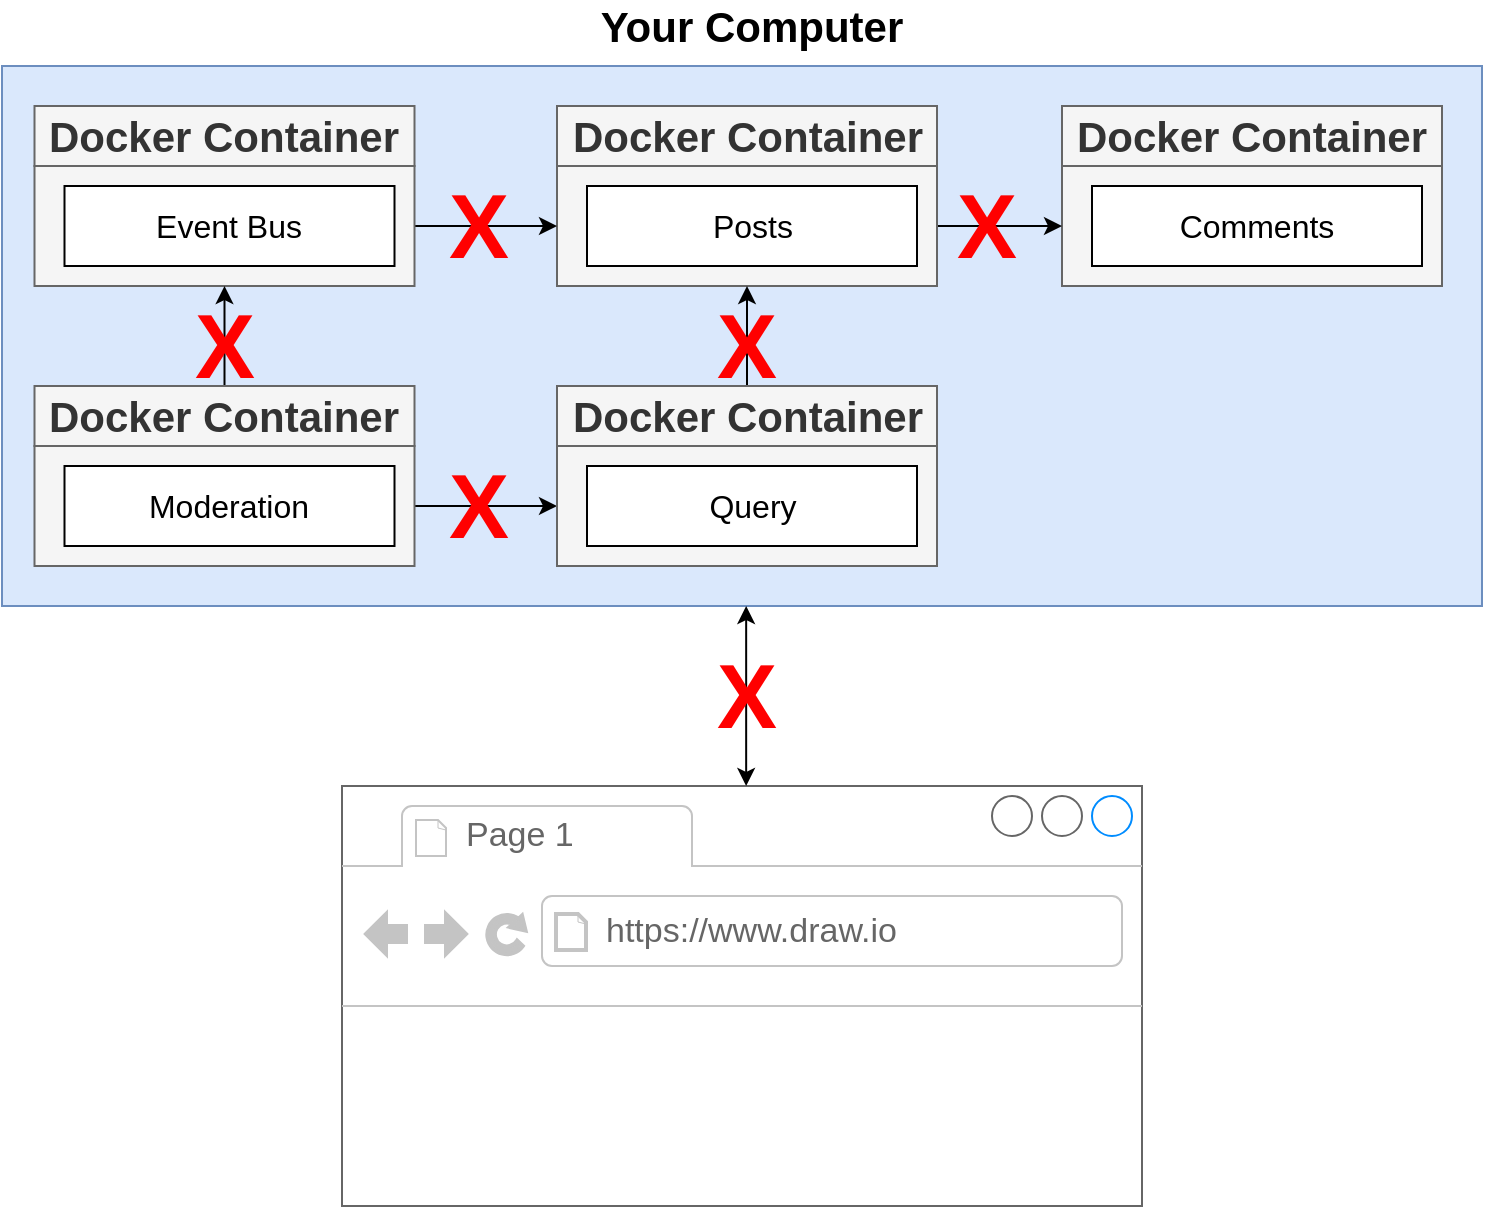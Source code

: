 <mxfile version="12.9.2" type="github" pages="3">
  <diagram id="NF23fbUoGMeVQrpFLriD" name="01 - kube">
    <mxGraphModel dx="1252" dy="616" grid="1" gridSize="10" guides="1" tooltips="1" connect="1" arrows="1" fold="1" page="1" pageScale="1" pageWidth="1920" pageHeight="1200" math="0" shadow="0">
      <root>
        <mxCell id="0" />
        <mxCell id="1" parent="0" />
        <mxCell id="4ypujVCo2vhdKT-TESnu-2" value="" style="rounded=0;whiteSpace=wrap;html=1;fillColor=#dae8fc;strokeColor=#6c8ebf;" vertex="1" parent="1">
          <mxGeometry x="480" y="230" width="740" height="270" as="geometry" />
        </mxCell>
        <mxCell id="4ypujVCo2vhdKT-TESnu-3" value="Your Computer" style="text;html=1;strokeColor=none;fillColor=none;align=center;verticalAlign=middle;whiteSpace=wrap;rounded=0;fontSize=21;fontStyle=1" vertex="1" parent="1">
          <mxGeometry x="736.25" y="200" width="237.5" height="20" as="geometry" />
        </mxCell>
        <mxCell id="4ypujVCo2vhdKT-TESnu-4" value="Docker Container" style="rounded=0;whiteSpace=wrap;html=1;fontSize=21;fontStyle=1;fillColor=#f5f5f5;strokeColor=#666666;fontColor=#333333;" vertex="1" parent="1">
          <mxGeometry x="1010" y="250" width="190" height="30" as="geometry" />
        </mxCell>
        <mxCell id="4ypujVCo2vhdKT-TESnu-5" value="" style="rounded=0;whiteSpace=wrap;html=1;fontSize=21;fontStyle=1;fillColor=#f5f5f5;strokeColor=#666666;fontColor=#333333;" vertex="1" parent="1">
          <mxGeometry x="1010" y="280" width="190" height="60" as="geometry" />
        </mxCell>
        <mxCell id="4ypujVCo2vhdKT-TESnu-6" value="Comments" style="rounded=0;whiteSpace=wrap;html=1;fontSize=16;" vertex="1" parent="1">
          <mxGeometry x="1025" y="290" width="165" height="40" as="geometry" />
        </mxCell>
        <mxCell id="4ypujVCo2vhdKT-TESnu-7" value="Docker Container" style="rounded=0;whiteSpace=wrap;html=1;fontSize=21;fontStyle=1;fillColor=#f5f5f5;strokeColor=#666666;fontColor=#333333;" vertex="1" parent="1">
          <mxGeometry x="757.5" y="250" width="190" height="30" as="geometry" />
        </mxCell>
        <mxCell id="4ypujVCo2vhdKT-TESnu-28" style="edgeStyle=orthogonalEdgeStyle;rounded=0;orthogonalLoop=1;jettySize=auto;html=1;exitX=1;exitY=0.5;exitDx=0;exitDy=0;entryX=0;entryY=0.5;entryDx=0;entryDy=0;fontSize=45;fontColor=#FF0000;" edge="1" parent="1" source="4ypujVCo2vhdKT-TESnu-8" target="4ypujVCo2vhdKT-TESnu-5">
          <mxGeometry relative="1" as="geometry" />
        </mxCell>
        <mxCell id="4ypujVCo2vhdKT-TESnu-8" value="" style="rounded=0;whiteSpace=wrap;html=1;fontSize=21;fontStyle=1;fillColor=#f5f5f5;strokeColor=#666666;fontColor=#333333;" vertex="1" parent="1">
          <mxGeometry x="757.5" y="280" width="190" height="60" as="geometry" />
        </mxCell>
        <mxCell id="4ypujVCo2vhdKT-TESnu-9" value="Posts" style="rounded=0;whiteSpace=wrap;html=1;fontSize=16;" vertex="1" parent="1">
          <mxGeometry x="772.5" y="290" width="165" height="40" as="geometry" />
        </mxCell>
        <mxCell id="4ypujVCo2vhdKT-TESnu-10" value="Docker Container" style="rounded=0;whiteSpace=wrap;html=1;fontSize=21;fontStyle=1;fillColor=#f5f5f5;strokeColor=#666666;fontColor=#333333;" vertex="1" parent="1">
          <mxGeometry x="496.25" y="250" width="190" height="30" as="geometry" />
        </mxCell>
        <mxCell id="4ypujVCo2vhdKT-TESnu-24" style="edgeStyle=orthogonalEdgeStyle;rounded=0;orthogonalLoop=1;jettySize=auto;html=1;exitX=1;exitY=0.5;exitDx=0;exitDy=0;entryX=0;entryY=0.5;entryDx=0;entryDy=0;fontSize=45;fontColor=#FF0000;" edge="1" parent="1" source="4ypujVCo2vhdKT-TESnu-11" target="4ypujVCo2vhdKT-TESnu-8">
          <mxGeometry relative="1" as="geometry" />
        </mxCell>
        <mxCell id="4ypujVCo2vhdKT-TESnu-11" value="" style="rounded=0;whiteSpace=wrap;html=1;fontSize=21;fontStyle=1;fillColor=#f5f5f5;strokeColor=#666666;fontColor=#333333;" vertex="1" parent="1">
          <mxGeometry x="496.25" y="280" width="190" height="60" as="geometry" />
        </mxCell>
        <mxCell id="4ypujVCo2vhdKT-TESnu-12" value="Event Bus" style="rounded=0;whiteSpace=wrap;html=1;fontSize=16;" vertex="1" parent="1">
          <mxGeometry x="511.25" y="290" width="165" height="40" as="geometry" />
        </mxCell>
        <mxCell id="4ypujVCo2vhdKT-TESnu-26" style="edgeStyle=orthogonalEdgeStyle;rounded=0;orthogonalLoop=1;jettySize=auto;html=1;exitX=0.5;exitY=0;exitDx=0;exitDy=0;fontSize=45;fontColor=#FF0000;" edge="1" parent="1" source="4ypujVCo2vhdKT-TESnu-13" target="4ypujVCo2vhdKT-TESnu-11">
          <mxGeometry relative="1" as="geometry" />
        </mxCell>
        <mxCell id="4ypujVCo2vhdKT-TESnu-13" value="Docker Container" style="rounded=0;whiteSpace=wrap;html=1;fontSize=21;fontStyle=1;fillColor=#f5f5f5;strokeColor=#666666;fontColor=#333333;" vertex="1" parent="1">
          <mxGeometry x="496.25" y="390" width="190" height="30" as="geometry" />
        </mxCell>
        <mxCell id="4ypujVCo2vhdKT-TESnu-25" style="edgeStyle=orthogonalEdgeStyle;rounded=0;orthogonalLoop=1;jettySize=auto;html=1;exitX=1;exitY=0.5;exitDx=0;exitDy=0;entryX=0;entryY=0.5;entryDx=0;entryDy=0;fontSize=45;fontColor=#FF0000;" edge="1" parent="1" source="4ypujVCo2vhdKT-TESnu-14" target="4ypujVCo2vhdKT-TESnu-17">
          <mxGeometry relative="1" as="geometry" />
        </mxCell>
        <mxCell id="4ypujVCo2vhdKT-TESnu-14" value="" style="rounded=0;whiteSpace=wrap;html=1;fontSize=21;fontStyle=1;fillColor=#f5f5f5;strokeColor=#666666;fontColor=#333333;" vertex="1" parent="1">
          <mxGeometry x="496.25" y="420" width="190" height="60" as="geometry" />
        </mxCell>
        <mxCell id="4ypujVCo2vhdKT-TESnu-15" value="Moderation" style="rounded=0;whiteSpace=wrap;html=1;fontSize=16;" vertex="1" parent="1">
          <mxGeometry x="511.25" y="430" width="165" height="40" as="geometry" />
        </mxCell>
        <mxCell id="4ypujVCo2vhdKT-TESnu-27" style="edgeStyle=orthogonalEdgeStyle;rounded=0;orthogonalLoop=1;jettySize=auto;html=1;exitX=0.5;exitY=0;exitDx=0;exitDy=0;entryX=0.5;entryY=1;entryDx=0;entryDy=0;fontSize=45;fontColor=#FF0000;" edge="1" parent="1" source="4ypujVCo2vhdKT-TESnu-16" target="4ypujVCo2vhdKT-TESnu-8">
          <mxGeometry relative="1" as="geometry" />
        </mxCell>
        <mxCell id="4ypujVCo2vhdKT-TESnu-16" value="Docker Container" style="rounded=0;whiteSpace=wrap;html=1;fontSize=21;fontStyle=1;fillColor=#f5f5f5;strokeColor=#666666;fontColor=#333333;" vertex="1" parent="1">
          <mxGeometry x="757.5" y="390" width="190" height="30" as="geometry" />
        </mxCell>
        <mxCell id="4ypujVCo2vhdKT-TESnu-17" value="" style="rounded=0;whiteSpace=wrap;html=1;fontSize=21;fontStyle=1;fillColor=#f5f5f5;strokeColor=#666666;fontColor=#333333;" vertex="1" parent="1">
          <mxGeometry x="757.5" y="420" width="190" height="60" as="geometry" />
        </mxCell>
        <mxCell id="4ypujVCo2vhdKT-TESnu-18" value="Query" style="rounded=0;whiteSpace=wrap;html=1;fontSize=16;" vertex="1" parent="1">
          <mxGeometry x="772.5" y="430" width="165" height="40" as="geometry" />
        </mxCell>
        <mxCell id="4ypujVCo2vhdKT-TESnu-19" value="" style="strokeWidth=1;shadow=0;dashed=0;align=center;html=1;shape=mxgraph.mockup.containers.browserWindow;rSize=0;strokeColor=#666666;strokeColor2=#008cff;strokeColor3=#c4c4c4;mainText=,;recursiveResize=0;" vertex="1" parent="1">
          <mxGeometry x="650" y="590" width="400" height="210" as="geometry" />
        </mxCell>
        <mxCell id="4ypujVCo2vhdKT-TESnu-20" value="Page 1" style="strokeWidth=1;shadow=0;dashed=0;align=center;html=1;shape=mxgraph.mockup.containers.anchor;fontSize=17;fontColor=#666666;align=left;" vertex="1" parent="4ypujVCo2vhdKT-TESnu-19">
          <mxGeometry x="60" y="12" width="110" height="26" as="geometry" />
        </mxCell>
        <mxCell id="4ypujVCo2vhdKT-TESnu-21" value="https://www.draw.io" style="strokeWidth=1;shadow=0;dashed=0;align=center;html=1;shape=mxgraph.mockup.containers.anchor;rSize=0;fontSize=17;fontColor=#666666;align=left;" vertex="1" parent="4ypujVCo2vhdKT-TESnu-19">
          <mxGeometry x="130" y="60" width="250" height="26" as="geometry" />
        </mxCell>
        <mxCell id="4ypujVCo2vhdKT-TESnu-22" value="" style="endArrow=classic;startArrow=classic;html=1;" edge="1" parent="1">
          <mxGeometry width="50" height="50" relative="1" as="geometry">
            <mxPoint x="852.08" y="590" as="sourcePoint" />
            <mxPoint x="852.08" y="500" as="targetPoint" />
          </mxGeometry>
        </mxCell>
        <mxCell id="4ypujVCo2vhdKT-TESnu-23" value="X" style="text;html=1;strokeColor=none;fillColor=none;align=center;verticalAlign=middle;whiteSpace=wrap;rounded=0;fontColor=#FF0000;fontSize=45;fontStyle=1" vertex="1" parent="1">
          <mxGeometry x="810" y="530" width="85" height="30" as="geometry" />
        </mxCell>
        <mxCell id="4ypujVCo2vhdKT-TESnu-29" value="X" style="text;html=1;strokeColor=none;fillColor=none;align=center;verticalAlign=middle;whiteSpace=wrap;rounded=0;fontColor=#FF0000;fontSize=45;fontStyle=1" vertex="1" parent="1">
          <mxGeometry x="676.25" y="420" width="85" height="60" as="geometry" />
        </mxCell>
        <mxCell id="4ypujVCo2vhdKT-TESnu-30" value="X" style="text;html=1;strokeColor=none;fillColor=none;align=center;verticalAlign=middle;whiteSpace=wrap;rounded=0;fontColor=#FF0000;fontSize=45;fontStyle=1" vertex="1" parent="1">
          <mxGeometry x="548.75" y="340" width="85" height="60" as="geometry" />
        </mxCell>
        <mxCell id="4ypujVCo2vhdKT-TESnu-31" value="X" style="text;html=1;strokeColor=none;fillColor=none;align=center;verticalAlign=middle;whiteSpace=wrap;rounded=0;fontColor=#FF0000;fontSize=45;fontStyle=1" vertex="1" parent="1">
          <mxGeometry x="676.25" y="280" width="85" height="60" as="geometry" />
        </mxCell>
        <mxCell id="4ypujVCo2vhdKT-TESnu-32" value="X" style="text;html=1;strokeColor=none;fillColor=none;align=center;verticalAlign=middle;whiteSpace=wrap;rounded=0;fontColor=#FF0000;fontSize=45;fontStyle=1" vertex="1" parent="1">
          <mxGeometry x="930" y="280" width="85" height="60" as="geometry" />
        </mxCell>
        <mxCell id="4ypujVCo2vhdKT-TESnu-33" value="X" style="text;html=1;strokeColor=none;fillColor=none;align=center;verticalAlign=middle;whiteSpace=wrap;rounded=0;fontColor=#FF0000;fontSize=45;fontStyle=1" vertex="1" parent="1">
          <mxGeometry x="810" y="340" width="85" height="60" as="geometry" />
        </mxCell>
      </root>
    </mxGraphModel>
  </diagram>
  <diagram id="XkphsDHZZhkCqNtwINjF" name="02 - kube">
    <mxGraphModel dx="858" dy="422" grid="1" gridSize="10" guides="1" tooltips="1" connect="1" arrows="1" fold="1" page="1" pageScale="1" pageWidth="1920" pageHeight="1200" math="0" shadow="0">
      <root>
        <mxCell id="xyENlrnyxkyONZvPbuHn-0" />
        <mxCell id="xyENlrnyxkyONZvPbuHn-1" parent="xyENlrnyxkyONZvPbuHn-0" />
        <mxCell id="xyENlrnyxkyONZvPbuHn-4" style="edgeStyle=orthogonalEdgeStyle;rounded=0;orthogonalLoop=1;jettySize=auto;html=1;exitX=0.5;exitY=1;exitDx=0;exitDy=0;fontSize=28;fontColor=#000000;" edge="1" parent="xyENlrnyxkyONZvPbuHn-1" source="xyENlrnyxkyONZvPbuHn-2" target="xyENlrnyxkyONZvPbuHn-3">
          <mxGeometry relative="1" as="geometry" />
        </mxCell>
        <mxCell id="xyENlrnyxkyONZvPbuHn-2" value="Kubernetes is a tool for running a bunch of different containers" style="rounded=0;whiteSpace=wrap;html=1;fontSize=28;fillColor=#dae8fc;strokeColor=#6c8ebf;" vertex="1" parent="xyENlrnyxkyONZvPbuHn-1">
          <mxGeometry x="460" y="250" width="650" height="100" as="geometry" />
        </mxCell>
        <mxCell id="xyENlrnyxkyONZvPbuHn-3" value="We give it some configuration to describe how we want our containers to run and interact with eachother" style="rounded=0;whiteSpace=wrap;html=1;fontSize=28;fillColor=#dae8fc;strokeColor=#6c8ebf;" vertex="1" parent="xyENlrnyxkyONZvPbuHn-1">
          <mxGeometry x="460" y="410" width="650" height="120" as="geometry" />
        </mxCell>
      </root>
    </mxGraphModel>
  </diagram>
  <diagram id="dEJmAzNZKsH2q0hHsCmS" name="03 - setup">
    <mxGraphModel dx="858" dy="422" grid="1" gridSize="10" guides="1" tooltips="1" connect="1" arrows="1" fold="1" page="1" pageScale="1" pageWidth="1920" pageHeight="1200" math="0" shadow="0">
      <root>
        <mxCell id="hSuETa5tP65BxtWYBtSg-0" />
        <mxCell id="hSuETa5tP65BxtWYBtSg-1" parent="hSuETa5tP65BxtWYBtSg-0" />
        <mxCell id="F0Yk79G_zVVujr2gUfNa-0" value="Kubernetes Setup" style="rounded=0;whiteSpace=wrap;html=1;fontSize=28;fillColor=#dae8fc;strokeColor=#6c8ebf;fontStyle=1" vertex="1" parent="hSuETa5tP65BxtWYBtSg-1">
          <mxGeometry x="460" y="240" width="810" height="90" as="geometry" />
        </mxCell>
        <mxCell id="F0Yk79G_zVVujr2gUfNa-6" style="edgeStyle=orthogonalEdgeStyle;rounded=0;orthogonalLoop=1;jettySize=auto;html=1;exitX=0.5;exitY=1;exitDx=0;exitDy=0;fontSize=28;fontColor=#000000;" edge="1" parent="hSuETa5tP65BxtWYBtSg-1" source="F0Yk79G_zVVujr2gUfNa-1" target="F0Yk79G_zVVujr2gUfNa-5">
          <mxGeometry relative="1" as="geometry" />
        </mxCell>
        <mxCell id="F0Yk79G_zVVujr2gUfNa-1" value="Running Docker for Mac/Windows?" style="rounded=0;whiteSpace=wrap;html=1;fontSize=23;fillColor=#dae8fc;strokeColor=#6c8ebf;fontStyle=1" vertex="1" parent="hSuETa5tP65BxtWYBtSg-1">
          <mxGeometry x="460" y="380" width="320" height="90" as="geometry" />
        </mxCell>
        <mxCell id="F0Yk79G_zVVujr2gUfNa-5" value="Yay, so easy" style="rounded=0;whiteSpace=wrap;html=1;fontSize=28;fillColor=#dae8fc;strokeColor=#6c8ebf;fontStyle=1" vertex="1" parent="hSuETa5tP65BxtWYBtSg-1">
          <mxGeometry x="460" y="520" width="320" height="90" as="geometry" />
        </mxCell>
        <mxCell id="F0Yk79G_zVVujr2gUfNa-13" style="edgeStyle=orthogonalEdgeStyle;rounded=0;orthogonalLoop=1;jettySize=auto;html=1;exitX=0.5;exitY=1;exitDx=0;exitDy=0;fontSize=20;fontColor=#000000;" edge="1" parent="hSuETa5tP65BxtWYBtSg-1" source="F0Yk79G_zVVujr2gUfNa-8" target="F0Yk79G_zVVujr2gUfNa-12">
          <mxGeometry relative="1" as="geometry" />
        </mxCell>
        <mxCell id="F0Yk79G_zVVujr2gUfNa-8" value="Running Docker-Toolbox or Linux?" style="rounded=0;whiteSpace=wrap;html=1;fontSize=23;fillColor=#dae8fc;strokeColor=#6c8ebf;fontStyle=1" vertex="1" parent="hSuETa5tP65BxtWYBtSg-1">
          <mxGeometry x="800" y="380" width="470" height="90" as="geometry" />
        </mxCell>
        <mxCell id="F0Yk79G_zVVujr2gUfNa-12" value="kubernetes.io/docs/tasks/tools/install-minikube/" style="rounded=0;whiteSpace=wrap;html=1;fontSize=20;fillColor=#dae8fc;strokeColor=#6c8ebf;fontStyle=1" vertex="1" parent="hSuETa5tP65BxtWYBtSg-1">
          <mxGeometry x="800" y="520" width="470" height="90" as="geometry" />
        </mxCell>
        <mxCell id="F0Yk79G_zVVujr2gUfNa-14" style="edgeStyle=orthogonalEdgeStyle;rounded=0;orthogonalLoop=1;jettySize=auto;html=1;exitX=0.5;exitY=1;exitDx=0;exitDy=0;fontSize=28;fontColor=#000000;" edge="1" parent="hSuETa5tP65BxtWYBtSg-1">
          <mxGeometry relative="1" as="geometry">
            <mxPoint x="619.71" y="330" as="sourcePoint" />
            <mxPoint x="619.71" y="380" as="targetPoint" />
          </mxGeometry>
        </mxCell>
        <mxCell id="F0Yk79G_zVVujr2gUfNa-15" style="edgeStyle=orthogonalEdgeStyle;rounded=0;orthogonalLoop=1;jettySize=auto;html=1;exitX=0.5;exitY=1;exitDx=0;exitDy=0;fontSize=28;fontColor=#000000;" edge="1" parent="hSuETa5tP65BxtWYBtSg-1">
          <mxGeometry relative="1" as="geometry">
            <mxPoint x="1034.71" y="330" as="sourcePoint" />
            <mxPoint x="1034.71" y="380" as="targetPoint" />
          </mxGeometry>
        </mxCell>
      </root>
    </mxGraphModel>
  </diagram>
</mxfile>
